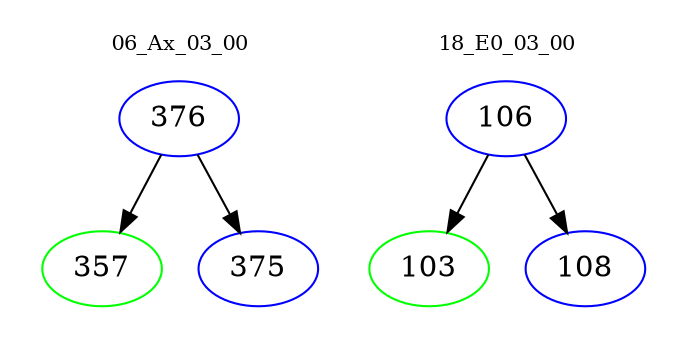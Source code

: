 digraph{
subgraph cluster_0 {
color = white
label = "06_Ax_03_00";
fontsize=10;
T0_376 [label="376", color="blue"]
T0_376 -> T0_357 [color="black"]
T0_357 [label="357", color="green"]
T0_376 -> T0_375 [color="black"]
T0_375 [label="375", color="blue"]
}
subgraph cluster_1 {
color = white
label = "18_E0_03_00";
fontsize=10;
T1_106 [label="106", color="blue"]
T1_106 -> T1_103 [color="black"]
T1_103 [label="103", color="green"]
T1_106 -> T1_108 [color="black"]
T1_108 [label="108", color="blue"]
}
}
